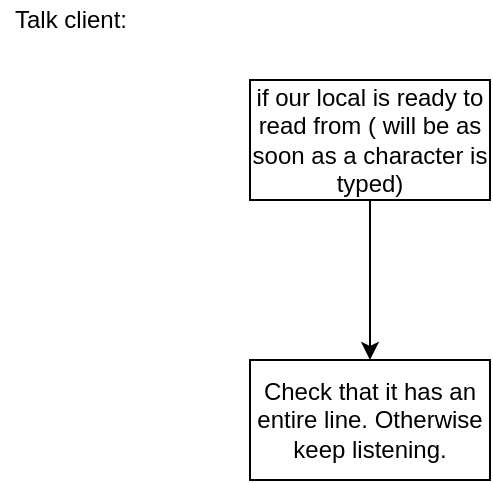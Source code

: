 <mxfile version="16.4.11" type="device"><diagram id="Z0xzXkwZ1gu-1xXy6Ehh" name="Page-1"><mxGraphModel dx="1106" dy="852" grid="1" gridSize="10" guides="1" tooltips="1" connect="1" arrows="1" fold="1" page="1" pageScale="1" pageWidth="980" pageHeight="1390" math="0" shadow="0"><root><mxCell id="0"/><mxCell id="1" parent="0"/><mxCell id="sIPG8n473fiMMjAtuBAn-1" value="Talk client:&lt;br&gt;" style="text;html=1;align=center;verticalAlign=middle;resizable=0;points=[];autosize=1;strokeColor=none;fillColor=none;" vertex="1" parent="1"><mxGeometry x="105" y="180" width="70" height="20" as="geometry"/></mxCell><mxCell id="sIPG8n473fiMMjAtuBAn-4" value="" style="edgeStyle=orthogonalEdgeStyle;rounded=0;orthogonalLoop=1;jettySize=auto;html=1;" edge="1" parent="1" source="sIPG8n473fiMMjAtuBAn-2" target="sIPG8n473fiMMjAtuBAn-3"><mxGeometry relative="1" as="geometry"/></mxCell><mxCell id="sIPG8n473fiMMjAtuBAn-2" value="if our local is ready to read from ( will be as soon as a character is typed)" style="whiteSpace=wrap;html=1;" vertex="1" parent="1"><mxGeometry x="230" y="220" width="120" height="60" as="geometry"/></mxCell><mxCell id="sIPG8n473fiMMjAtuBAn-3" value="Check that it has an entire line. Otherwise keep listening." style="whiteSpace=wrap;html=1;" vertex="1" parent="1"><mxGeometry x="230" y="360" width="120" height="60" as="geometry"/></mxCell></root></mxGraphModel></diagram></mxfile>